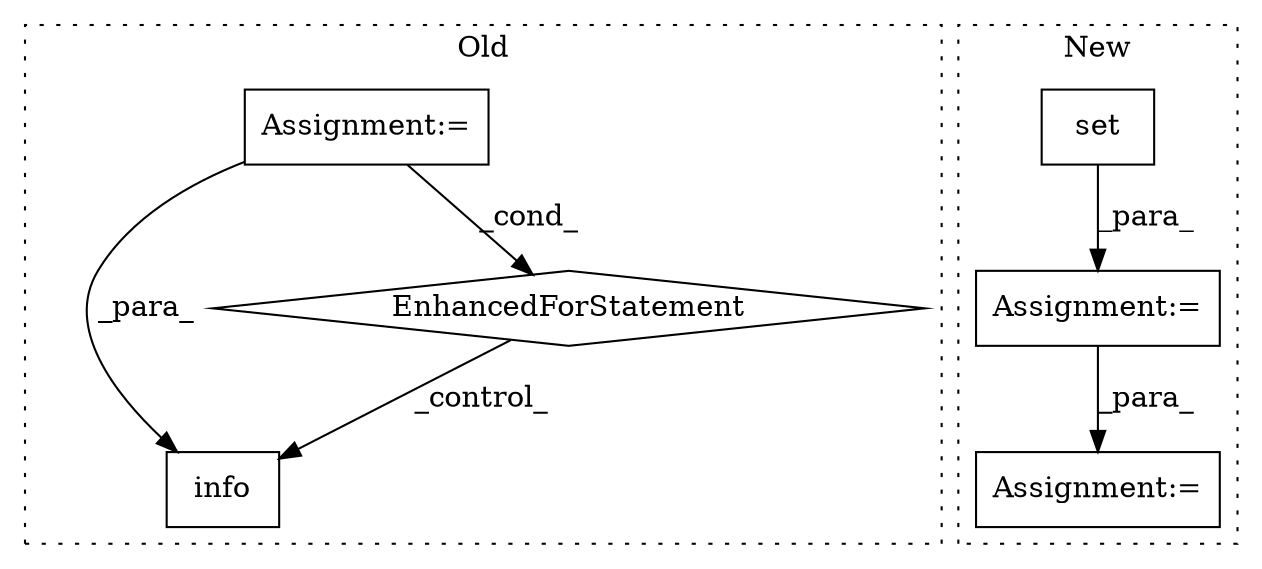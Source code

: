 digraph G {
subgraph cluster0 {
1 [label="info" a="32" s="5852,5909" l="5,1" shape="box"];
4 [label="Assignment:=" a="7" s="5459,5578" l="66,2" shape="box"];
6 [label="EnhancedForStatement" a="70" s="5459,5578" l="66,2" shape="diamond"];
label = "Old";
style="dotted";
}
subgraph cluster1 {
2 [label="set" a="32" s="4399,4560" l="15,-5" shape="box"];
3 [label="Assignment:=" a="7" s="4398" l="1" shape="box"];
5 [label="Assignment:=" a="7" s="5182,5264" l="53,2" shape="box"];
label = "New";
style="dotted";
}
2 -> 3 [label="_para_"];
3 -> 5 [label="_para_"];
4 -> 6 [label="_cond_"];
4 -> 1 [label="_para_"];
6 -> 1 [label="_control_"];
}
